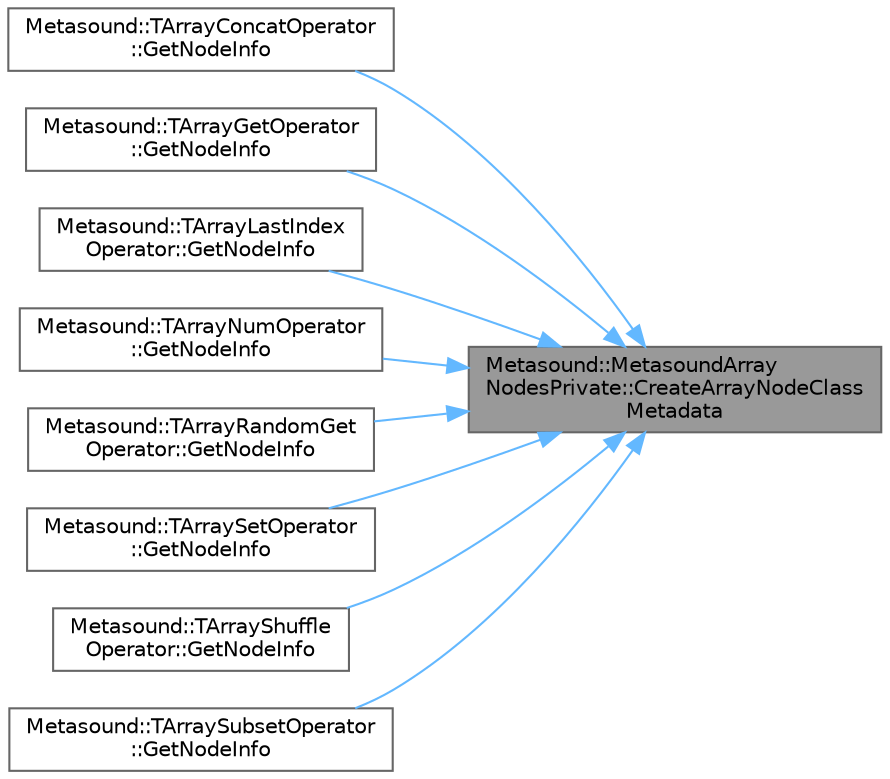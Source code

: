 digraph "Metasound::MetasoundArrayNodesPrivate::CreateArrayNodeClassMetadata"
{
 // INTERACTIVE_SVG=YES
 // LATEX_PDF_SIZE
  bgcolor="transparent";
  edge [fontname=Helvetica,fontsize=10,labelfontname=Helvetica,labelfontsize=10];
  node [fontname=Helvetica,fontsize=10,shape=box,height=0.2,width=0.4];
  rankdir="RL";
  Node1 [id="Node000001",label="Metasound::MetasoundArray\lNodesPrivate::CreateArrayNodeClass\lMetadata",height=0.2,width=0.4,color="gray40", fillcolor="grey60", style="filled", fontcolor="black",tooltip=" "];
  Node1 -> Node2 [id="edge1_Node000001_Node000002",dir="back",color="steelblue1",style="solid",tooltip=" "];
  Node2 [id="Node000002",label="Metasound::TArrayConcatOperator\l::GetNodeInfo",height=0.2,width=0.4,color="grey40", fillcolor="white", style="filled",URL="$d2/d8d/classMetasound_1_1TArrayConcatOperator.html#a554e9a04bf82dab788268ba27fc5f416",tooltip=" "];
  Node1 -> Node3 [id="edge2_Node000001_Node000003",dir="back",color="steelblue1",style="solid",tooltip=" "];
  Node3 [id="Node000003",label="Metasound::TArrayGetOperator\l::GetNodeInfo",height=0.2,width=0.4,color="grey40", fillcolor="white", style="filled",URL="$d5/dac/classMetasound_1_1TArrayGetOperator.html#ae8fc60dd5edac09a809ac4735e0f22a6",tooltip=" "];
  Node1 -> Node4 [id="edge3_Node000001_Node000004",dir="back",color="steelblue1",style="solid",tooltip=" "];
  Node4 [id="Node000004",label="Metasound::TArrayLastIndex\lOperator::GetNodeInfo",height=0.2,width=0.4,color="grey40", fillcolor="white", style="filled",URL="$db/d89/classMetasound_1_1TArrayLastIndexOperator.html#a302418c1bc2dba9063170981f02e8e47",tooltip=" "];
  Node1 -> Node5 [id="edge4_Node000001_Node000005",dir="back",color="steelblue1",style="solid",tooltip=" "];
  Node5 [id="Node000005",label="Metasound::TArrayNumOperator\l::GetNodeInfo",height=0.2,width=0.4,color="grey40", fillcolor="white", style="filled",URL="$d6/db8/classMetasound_1_1TArrayNumOperator.html#aa0b77dbb782deca9c5045ddc84acd37f",tooltip=" "];
  Node1 -> Node6 [id="edge5_Node000001_Node000006",dir="back",color="steelblue1",style="solid",tooltip=" "];
  Node6 [id="Node000006",label="Metasound::TArrayRandomGet\lOperator::GetNodeInfo",height=0.2,width=0.4,color="grey40", fillcolor="white", style="filled",URL="$d5/d6e/classMetasound_1_1TArrayRandomGetOperator.html#afdcd8b8e0d8046d5d8e5e8700fe964c1",tooltip=" "];
  Node1 -> Node7 [id="edge6_Node000001_Node000007",dir="back",color="steelblue1",style="solid",tooltip=" "];
  Node7 [id="Node000007",label="Metasound::TArraySetOperator\l::GetNodeInfo",height=0.2,width=0.4,color="grey40", fillcolor="white", style="filled",URL="$d8/d26/classMetasound_1_1TArraySetOperator.html#a614c2df6e3546d3645f6d66c2d37698c",tooltip=" "];
  Node1 -> Node8 [id="edge7_Node000001_Node000008",dir="back",color="steelblue1",style="solid",tooltip=" "];
  Node8 [id="Node000008",label="Metasound::TArrayShuffle\lOperator::GetNodeInfo",height=0.2,width=0.4,color="grey40", fillcolor="white", style="filled",URL="$d2/dd1/classMetasound_1_1TArrayShuffleOperator.html#a2e48a8462ac657d638984a8ac6de0e56",tooltip=" "];
  Node1 -> Node9 [id="edge8_Node000001_Node000009",dir="back",color="steelblue1",style="solid",tooltip=" "];
  Node9 [id="Node000009",label="Metasound::TArraySubsetOperator\l::GetNodeInfo",height=0.2,width=0.4,color="grey40", fillcolor="white", style="filled",URL="$d1/db8/classMetasound_1_1TArraySubsetOperator.html#aa186596640bae07f14110244f18d2204",tooltip=" "];
}
